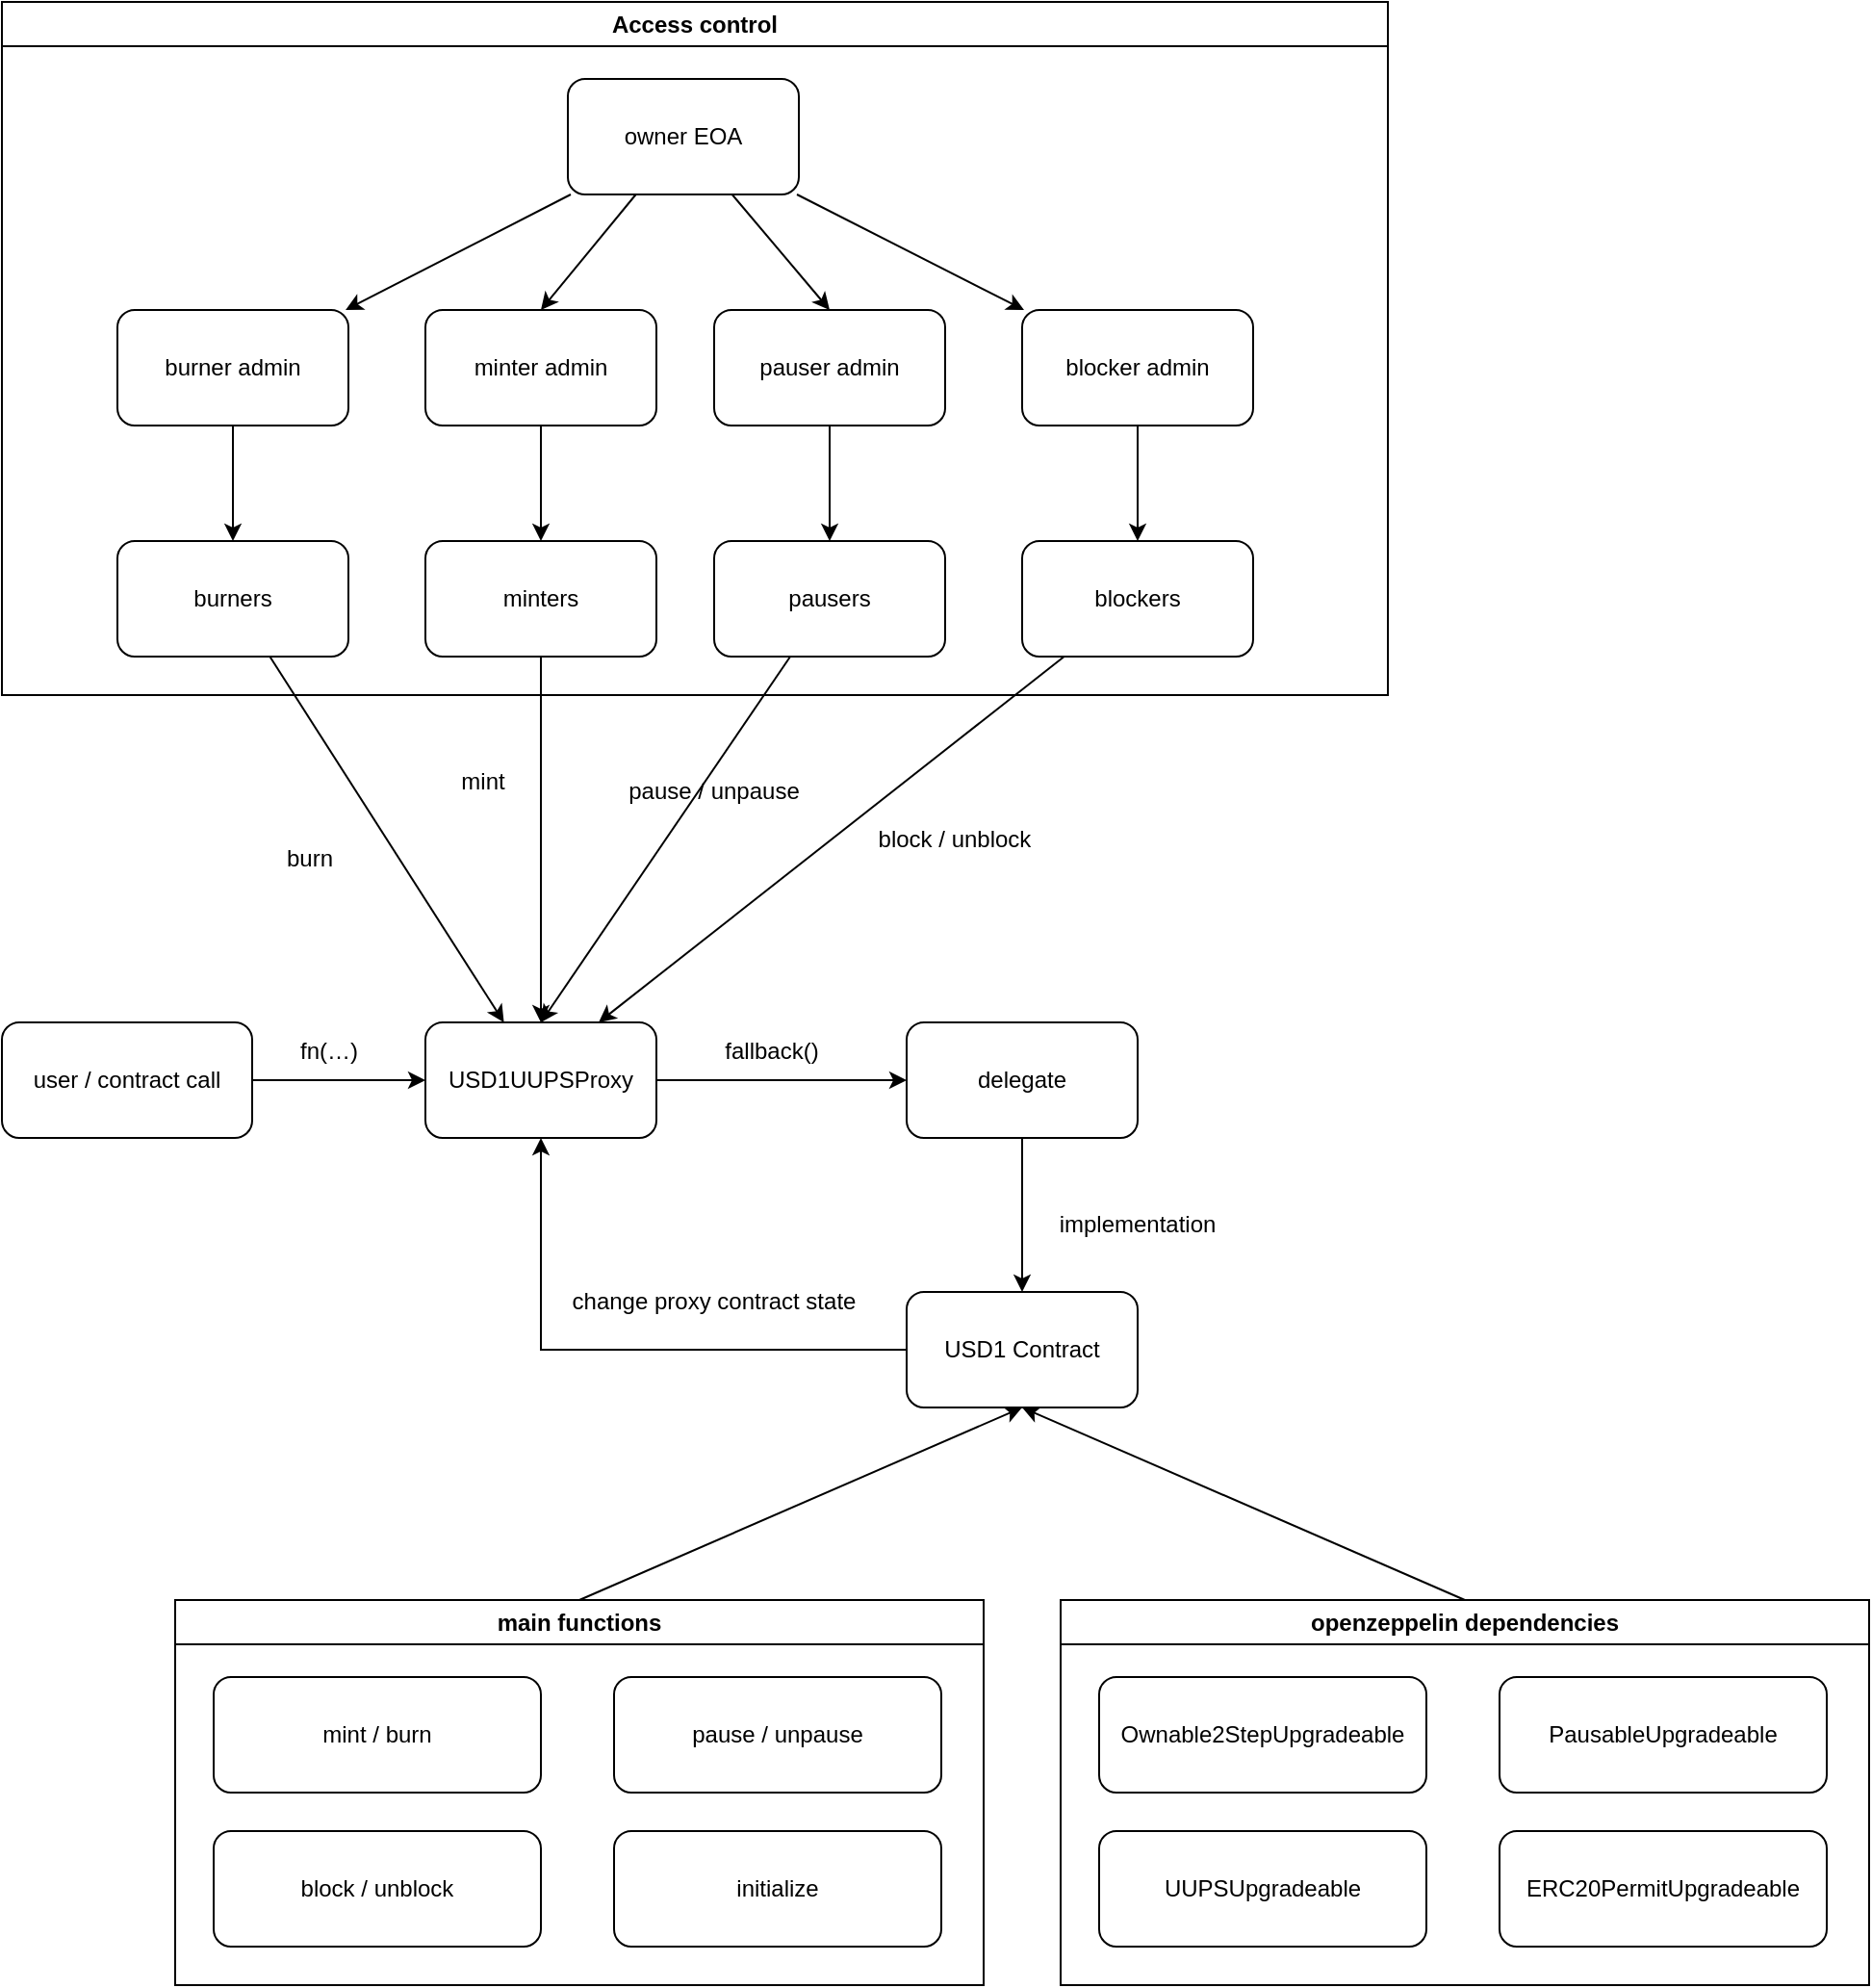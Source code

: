 <mxfile version="24.7.12">
  <diagram id="C5RBs43oDa-KdzZeNtuy" name="Page-1">
    <mxGraphModel dx="1434" dy="1955" grid="1" gridSize="10" guides="1" tooltips="1" connect="1" arrows="1" fold="1" page="1" pageScale="1" pageWidth="827" pageHeight="1169" math="0" shadow="0">
      <root>
        <mxCell id="WIyWlLk6GJQsqaUBKTNV-0" />
        <mxCell id="WIyWlLk6GJQsqaUBKTNV-1" parent="WIyWlLk6GJQsqaUBKTNV-0" />
        <mxCell id="F1VllWPWZ9uevpnLKogB-5" value="" style="edgeStyle=orthogonalEdgeStyle;rounded=0;orthogonalLoop=1;jettySize=auto;html=1;" edge="1" parent="WIyWlLk6GJQsqaUBKTNV-1" source="WIyWlLk6GJQsqaUBKTNV-3" target="F1VllWPWZ9uevpnLKogB-4">
          <mxGeometry relative="1" as="geometry" />
        </mxCell>
        <mxCell id="WIyWlLk6GJQsqaUBKTNV-3" value="user / contract call" style="rounded=1;whiteSpace=wrap;html=1;fontSize=12;glass=0;strokeWidth=1;shadow=0;" parent="WIyWlLk6GJQsqaUBKTNV-1" vertex="1">
          <mxGeometry x="60" y="140" width="130" height="60" as="geometry" />
        </mxCell>
        <mxCell id="F1VllWPWZ9uevpnLKogB-7" value="" style="edgeStyle=orthogonalEdgeStyle;rounded=0;orthogonalLoop=1;jettySize=auto;html=1;" edge="1" parent="WIyWlLk6GJQsqaUBKTNV-1" source="F1VllWPWZ9uevpnLKogB-4" target="F1VllWPWZ9uevpnLKogB-6">
          <mxGeometry relative="1" as="geometry" />
        </mxCell>
        <mxCell id="F1VllWPWZ9uevpnLKogB-4" value="USD1UUPSProxy" style="whiteSpace=wrap;html=1;rounded=1;glass=0;strokeWidth=1;shadow=0;" vertex="1" parent="WIyWlLk6GJQsqaUBKTNV-1">
          <mxGeometry x="280" y="140" width="120" height="60" as="geometry" />
        </mxCell>
        <mxCell id="F1VllWPWZ9uevpnLKogB-10" value="" style="edgeStyle=orthogonalEdgeStyle;rounded=0;orthogonalLoop=1;jettySize=auto;html=1;" edge="1" parent="WIyWlLk6GJQsqaUBKTNV-1" source="F1VllWPWZ9uevpnLKogB-6" target="F1VllWPWZ9uevpnLKogB-9">
          <mxGeometry relative="1" as="geometry" />
        </mxCell>
        <mxCell id="F1VllWPWZ9uevpnLKogB-6" value="delegate" style="whiteSpace=wrap;html=1;rounded=1;glass=0;strokeWidth=1;shadow=0;" vertex="1" parent="WIyWlLk6GJQsqaUBKTNV-1">
          <mxGeometry x="530" y="140" width="120" height="60" as="geometry" />
        </mxCell>
        <mxCell id="F1VllWPWZ9uevpnLKogB-8" value="fallback()" style="text;html=1;align=center;verticalAlign=middle;whiteSpace=wrap;rounded=0;" vertex="1" parent="WIyWlLk6GJQsqaUBKTNV-1">
          <mxGeometry x="430" y="140" width="60" height="30" as="geometry" />
        </mxCell>
        <mxCell id="F1VllWPWZ9uevpnLKogB-12" style="edgeStyle=orthogonalEdgeStyle;rounded=0;orthogonalLoop=1;jettySize=auto;html=1;entryX=0.5;entryY=1;entryDx=0;entryDy=0;" edge="1" parent="WIyWlLk6GJQsqaUBKTNV-1" source="F1VllWPWZ9uevpnLKogB-9" target="F1VllWPWZ9uevpnLKogB-4">
          <mxGeometry relative="1" as="geometry" />
        </mxCell>
        <mxCell id="F1VllWPWZ9uevpnLKogB-9" value="USD1 Contract" style="whiteSpace=wrap;html=1;rounded=1;glass=0;strokeWidth=1;shadow=0;" vertex="1" parent="WIyWlLk6GJQsqaUBKTNV-1">
          <mxGeometry x="530" y="280" width="120" height="60" as="geometry" />
        </mxCell>
        <mxCell id="F1VllWPWZ9uevpnLKogB-11" value="implementation" style="text;html=1;align=center;verticalAlign=middle;whiteSpace=wrap;rounded=0;" vertex="1" parent="WIyWlLk6GJQsqaUBKTNV-1">
          <mxGeometry x="600" y="230" width="100" height="30" as="geometry" />
        </mxCell>
        <mxCell id="F1VllWPWZ9uevpnLKogB-13" value="change proxy contract state" style="text;html=1;align=center;verticalAlign=middle;whiteSpace=wrap;rounded=0;" vertex="1" parent="WIyWlLk6GJQsqaUBKTNV-1">
          <mxGeometry x="350" y="270" width="160" height="30" as="geometry" />
        </mxCell>
        <mxCell id="F1VllWPWZ9uevpnLKogB-20" style="rounded=0;orthogonalLoop=1;jettySize=auto;html=1;entryX=0.5;entryY=0;entryDx=0;entryDy=0;" edge="1" parent="WIyWlLk6GJQsqaUBKTNV-1" source="F1VllWPWZ9uevpnLKogB-14" target="F1VllWPWZ9uevpnLKogB-16">
          <mxGeometry relative="1" as="geometry" />
        </mxCell>
        <mxCell id="F1VllWPWZ9uevpnLKogB-21" style="rounded=0;orthogonalLoop=1;jettySize=auto;html=1;entryX=0.5;entryY=0;entryDx=0;entryDy=0;" edge="1" parent="WIyWlLk6GJQsqaUBKTNV-1" source="F1VllWPWZ9uevpnLKogB-14" target="F1VllWPWZ9uevpnLKogB-17">
          <mxGeometry relative="1" as="geometry" />
        </mxCell>
        <mxCell id="F1VllWPWZ9uevpnLKogB-22" style="rounded=0;orthogonalLoop=1;jettySize=auto;html=1;" edge="1" parent="WIyWlLk6GJQsqaUBKTNV-1" source="F1VllWPWZ9uevpnLKogB-14" target="F1VllWPWZ9uevpnLKogB-18">
          <mxGeometry relative="1" as="geometry" />
        </mxCell>
        <mxCell id="F1VllWPWZ9uevpnLKogB-23" style="rounded=0;orthogonalLoop=1;jettySize=auto;html=1;" edge="1" parent="WIyWlLk6GJQsqaUBKTNV-1" source="F1VllWPWZ9uevpnLKogB-14" target="F1VllWPWZ9uevpnLKogB-15">
          <mxGeometry relative="1" as="geometry" />
        </mxCell>
        <mxCell id="F1VllWPWZ9uevpnLKogB-14" value="owner EOA" style="rounded=1;whiteSpace=wrap;html=1;" vertex="1" parent="WIyWlLk6GJQsqaUBKTNV-1">
          <mxGeometry x="354" y="-350" width="120" height="60" as="geometry" />
        </mxCell>
        <mxCell id="F1VllWPWZ9uevpnLKogB-29" style="edgeStyle=orthogonalEdgeStyle;rounded=0;orthogonalLoop=1;jettySize=auto;html=1;entryX=0.5;entryY=0;entryDx=0;entryDy=0;" edge="1" parent="WIyWlLk6GJQsqaUBKTNV-1" source="F1VllWPWZ9uevpnLKogB-15" target="F1VllWPWZ9uevpnLKogB-25">
          <mxGeometry relative="1" as="geometry" />
        </mxCell>
        <mxCell id="F1VllWPWZ9uevpnLKogB-15" value="burner admin" style="rounded=1;whiteSpace=wrap;html=1;" vertex="1" parent="WIyWlLk6GJQsqaUBKTNV-1">
          <mxGeometry x="120" y="-230" width="120" height="60" as="geometry" />
        </mxCell>
        <mxCell id="F1VllWPWZ9uevpnLKogB-30" style="edgeStyle=orthogonalEdgeStyle;rounded=0;orthogonalLoop=1;jettySize=auto;html=1;exitX=0.5;exitY=1;exitDx=0;exitDy=0;entryX=0.5;entryY=0;entryDx=0;entryDy=0;" edge="1" parent="WIyWlLk6GJQsqaUBKTNV-1" source="F1VllWPWZ9uevpnLKogB-16" target="F1VllWPWZ9uevpnLKogB-26">
          <mxGeometry relative="1" as="geometry" />
        </mxCell>
        <mxCell id="F1VllWPWZ9uevpnLKogB-16" value="minter admin" style="rounded=1;whiteSpace=wrap;html=1;" vertex="1" parent="WIyWlLk6GJQsqaUBKTNV-1">
          <mxGeometry x="280" y="-230" width="120" height="60" as="geometry" />
        </mxCell>
        <mxCell id="F1VllWPWZ9uevpnLKogB-31" style="edgeStyle=orthogonalEdgeStyle;rounded=0;orthogonalLoop=1;jettySize=auto;html=1;entryX=0.5;entryY=0;entryDx=0;entryDy=0;" edge="1" parent="WIyWlLk6GJQsqaUBKTNV-1" source="F1VllWPWZ9uevpnLKogB-17" target="F1VllWPWZ9uevpnLKogB-27">
          <mxGeometry relative="1" as="geometry" />
        </mxCell>
        <mxCell id="F1VllWPWZ9uevpnLKogB-17" value="pauser admin" style="rounded=1;whiteSpace=wrap;html=1;" vertex="1" parent="WIyWlLk6GJQsqaUBKTNV-1">
          <mxGeometry x="430" y="-230" width="120" height="60" as="geometry" />
        </mxCell>
        <mxCell id="F1VllWPWZ9uevpnLKogB-32" style="edgeStyle=orthogonalEdgeStyle;rounded=0;orthogonalLoop=1;jettySize=auto;html=1;entryX=0.5;entryY=0;entryDx=0;entryDy=0;" edge="1" parent="WIyWlLk6GJQsqaUBKTNV-1" source="F1VllWPWZ9uevpnLKogB-18" target="F1VllWPWZ9uevpnLKogB-28">
          <mxGeometry relative="1" as="geometry" />
        </mxCell>
        <mxCell id="F1VllWPWZ9uevpnLKogB-18" value="blocker admin" style="rounded=1;whiteSpace=wrap;html=1;" vertex="1" parent="WIyWlLk6GJQsqaUBKTNV-1">
          <mxGeometry x="590" y="-230" width="120" height="60" as="geometry" />
        </mxCell>
        <mxCell id="F1VllWPWZ9uevpnLKogB-33" style="rounded=0;orthogonalLoop=1;jettySize=auto;html=1;" edge="1" parent="WIyWlLk6GJQsqaUBKTNV-1" source="F1VllWPWZ9uevpnLKogB-25" target="F1VllWPWZ9uevpnLKogB-4">
          <mxGeometry relative="1" as="geometry" />
        </mxCell>
        <mxCell id="F1VllWPWZ9uevpnLKogB-25" value="burners" style="rounded=1;whiteSpace=wrap;html=1;" vertex="1" parent="WIyWlLk6GJQsqaUBKTNV-1">
          <mxGeometry x="120" y="-110" width="120" height="60" as="geometry" />
        </mxCell>
        <mxCell id="F1VllWPWZ9uevpnLKogB-34" style="edgeStyle=orthogonalEdgeStyle;rounded=0;orthogonalLoop=1;jettySize=auto;html=1;entryX=0.5;entryY=0;entryDx=0;entryDy=0;" edge="1" parent="WIyWlLk6GJQsqaUBKTNV-1" source="F1VllWPWZ9uevpnLKogB-26" target="F1VllWPWZ9uevpnLKogB-4">
          <mxGeometry relative="1" as="geometry" />
        </mxCell>
        <mxCell id="F1VllWPWZ9uevpnLKogB-26" value="minters" style="rounded=1;whiteSpace=wrap;html=1;" vertex="1" parent="WIyWlLk6GJQsqaUBKTNV-1">
          <mxGeometry x="280" y="-110" width="120" height="60" as="geometry" />
        </mxCell>
        <mxCell id="F1VllWPWZ9uevpnLKogB-35" style="rounded=0;orthogonalLoop=1;jettySize=auto;html=1;entryX=0.5;entryY=0;entryDx=0;entryDy=0;" edge="1" parent="WIyWlLk6GJQsqaUBKTNV-1" source="F1VllWPWZ9uevpnLKogB-27" target="F1VllWPWZ9uevpnLKogB-4">
          <mxGeometry relative="1" as="geometry" />
        </mxCell>
        <mxCell id="F1VllWPWZ9uevpnLKogB-27" value="pausers" style="rounded=1;whiteSpace=wrap;html=1;" vertex="1" parent="WIyWlLk6GJQsqaUBKTNV-1">
          <mxGeometry x="430" y="-110" width="120" height="60" as="geometry" />
        </mxCell>
        <mxCell id="F1VllWPWZ9uevpnLKogB-37" style="rounded=0;orthogonalLoop=1;jettySize=auto;html=1;entryX=0.75;entryY=0;entryDx=0;entryDy=0;" edge="1" parent="WIyWlLk6GJQsqaUBKTNV-1" source="F1VllWPWZ9uevpnLKogB-28" target="F1VllWPWZ9uevpnLKogB-4">
          <mxGeometry relative="1" as="geometry" />
        </mxCell>
        <mxCell id="F1VllWPWZ9uevpnLKogB-28" value="blockers" style="rounded=1;whiteSpace=wrap;html=1;" vertex="1" parent="WIyWlLk6GJQsqaUBKTNV-1">
          <mxGeometry x="590" y="-110" width="120" height="60" as="geometry" />
        </mxCell>
        <mxCell id="F1VllWPWZ9uevpnLKogB-38" value="burn" style="text;html=1;align=center;verticalAlign=middle;whiteSpace=wrap;rounded=0;" vertex="1" parent="WIyWlLk6GJQsqaUBKTNV-1">
          <mxGeometry x="190" y="40" width="60" height="30" as="geometry" />
        </mxCell>
        <mxCell id="F1VllWPWZ9uevpnLKogB-39" value="mint" style="text;html=1;align=center;verticalAlign=middle;whiteSpace=wrap;rounded=0;" vertex="1" parent="WIyWlLk6GJQsqaUBKTNV-1">
          <mxGeometry x="280" width="60" height="30" as="geometry" />
        </mxCell>
        <mxCell id="F1VllWPWZ9uevpnLKogB-40" value="pause / unpause" style="text;html=1;align=center;verticalAlign=middle;whiteSpace=wrap;rounded=0;" vertex="1" parent="WIyWlLk6GJQsqaUBKTNV-1">
          <mxGeometry x="372" y="10" width="116" height="20" as="geometry" />
        </mxCell>
        <mxCell id="F1VllWPWZ9uevpnLKogB-41" value="block / unblock" style="text;html=1;align=center;verticalAlign=middle;whiteSpace=wrap;rounded=0;" vertex="1" parent="WIyWlLk6GJQsqaUBKTNV-1">
          <mxGeometry x="500" y="30" width="110" height="30" as="geometry" />
        </mxCell>
        <mxCell id="F1VllWPWZ9uevpnLKogB-42" value="fn(…)" style="text;html=1;align=center;verticalAlign=middle;whiteSpace=wrap;rounded=0;" vertex="1" parent="WIyWlLk6GJQsqaUBKTNV-1">
          <mxGeometry x="200" y="140" width="60" height="30" as="geometry" />
        </mxCell>
        <mxCell id="F1VllWPWZ9uevpnLKogB-60" style="rounded=0;orthogonalLoop=1;jettySize=auto;html=1;exitX=0.5;exitY=0;exitDx=0;exitDy=0;entryX=0.5;entryY=1;entryDx=0;entryDy=0;" edge="1" parent="WIyWlLk6GJQsqaUBKTNV-1" source="F1VllWPWZ9uevpnLKogB-49" target="F1VllWPWZ9uevpnLKogB-9">
          <mxGeometry relative="1" as="geometry" />
        </mxCell>
        <mxCell id="F1VllWPWZ9uevpnLKogB-49" value="openzeppelin dependencies" style="swimlane;whiteSpace=wrap;html=1;" vertex="1" parent="WIyWlLk6GJQsqaUBKTNV-1">
          <mxGeometry x="610" y="440" width="420" height="200" as="geometry" />
        </mxCell>
        <mxCell id="F1VllWPWZ9uevpnLKogB-47" value="UUPSUpgradeable" style="whiteSpace=wrap;html=1;rounded=1;glass=0;strokeWidth=1;shadow=0;" vertex="1" parent="F1VllWPWZ9uevpnLKogB-49">
          <mxGeometry x="20" y="120" width="170" height="60" as="geometry" />
        </mxCell>
        <mxCell id="F1VllWPWZ9uevpnLKogB-46" value="ERC20PermitUpgradeable" style="whiteSpace=wrap;html=1;rounded=1;glass=0;strokeWidth=1;shadow=0;" vertex="1" parent="F1VllWPWZ9uevpnLKogB-49">
          <mxGeometry x="228" y="120" width="170" height="60" as="geometry" />
        </mxCell>
        <mxCell id="F1VllWPWZ9uevpnLKogB-43" value="Ownable2StepUpgradeable" style="whiteSpace=wrap;html=1;rounded=1;glass=0;strokeWidth=1;shadow=0;" vertex="1" parent="F1VllWPWZ9uevpnLKogB-49">
          <mxGeometry x="20" y="40" width="170" height="60" as="geometry" />
        </mxCell>
        <mxCell id="F1VllWPWZ9uevpnLKogB-45" value="PausableUpgradeable" style="whiteSpace=wrap;html=1;rounded=1;glass=0;strokeWidth=1;shadow=0;" vertex="1" parent="F1VllWPWZ9uevpnLKogB-49">
          <mxGeometry x="228" y="40" width="170" height="60" as="geometry" />
        </mxCell>
        <mxCell id="F1VllWPWZ9uevpnLKogB-56" style="rounded=0;orthogonalLoop=1;jettySize=auto;html=1;exitX=0.5;exitY=0;exitDx=0;exitDy=0;entryX=0.5;entryY=1;entryDx=0;entryDy=0;" edge="1" parent="WIyWlLk6GJQsqaUBKTNV-1" source="F1VllWPWZ9uevpnLKogB-51" target="F1VllWPWZ9uevpnLKogB-9">
          <mxGeometry relative="1" as="geometry" />
        </mxCell>
        <mxCell id="F1VllWPWZ9uevpnLKogB-51" value="main functions" style="swimlane;whiteSpace=wrap;html=1;" vertex="1" parent="WIyWlLk6GJQsqaUBKTNV-1">
          <mxGeometry x="150" y="440" width="420" height="200" as="geometry" />
        </mxCell>
        <mxCell id="F1VllWPWZ9uevpnLKogB-52" value="block / unblock" style="whiteSpace=wrap;html=1;rounded=1;glass=0;strokeWidth=1;shadow=0;" vertex="1" parent="F1VllWPWZ9uevpnLKogB-51">
          <mxGeometry x="20" y="120" width="170" height="60" as="geometry" />
        </mxCell>
        <mxCell id="F1VllWPWZ9uevpnLKogB-53" value="initialize" style="whiteSpace=wrap;html=1;rounded=1;glass=0;strokeWidth=1;shadow=0;" vertex="1" parent="F1VllWPWZ9uevpnLKogB-51">
          <mxGeometry x="228" y="120" width="170" height="60" as="geometry" />
        </mxCell>
        <mxCell id="F1VllWPWZ9uevpnLKogB-54" value="mint / burn" style="whiteSpace=wrap;html=1;rounded=1;glass=0;strokeWidth=1;shadow=0;" vertex="1" parent="F1VllWPWZ9uevpnLKogB-51">
          <mxGeometry x="20" y="40" width="170" height="60" as="geometry" />
        </mxCell>
        <mxCell id="F1VllWPWZ9uevpnLKogB-55" value="pause / unpause" style="whiteSpace=wrap;html=1;rounded=1;glass=0;strokeWidth=1;shadow=0;" vertex="1" parent="F1VllWPWZ9uevpnLKogB-51">
          <mxGeometry x="228" y="40" width="170" height="60" as="geometry" />
        </mxCell>
        <mxCell id="F1VllWPWZ9uevpnLKogB-61" value="Access control" style="swimlane;whiteSpace=wrap;html=1;" vertex="1" parent="WIyWlLk6GJQsqaUBKTNV-1">
          <mxGeometry x="60" y="-390" width="720" height="360" as="geometry" />
        </mxCell>
      </root>
    </mxGraphModel>
  </diagram>
</mxfile>
